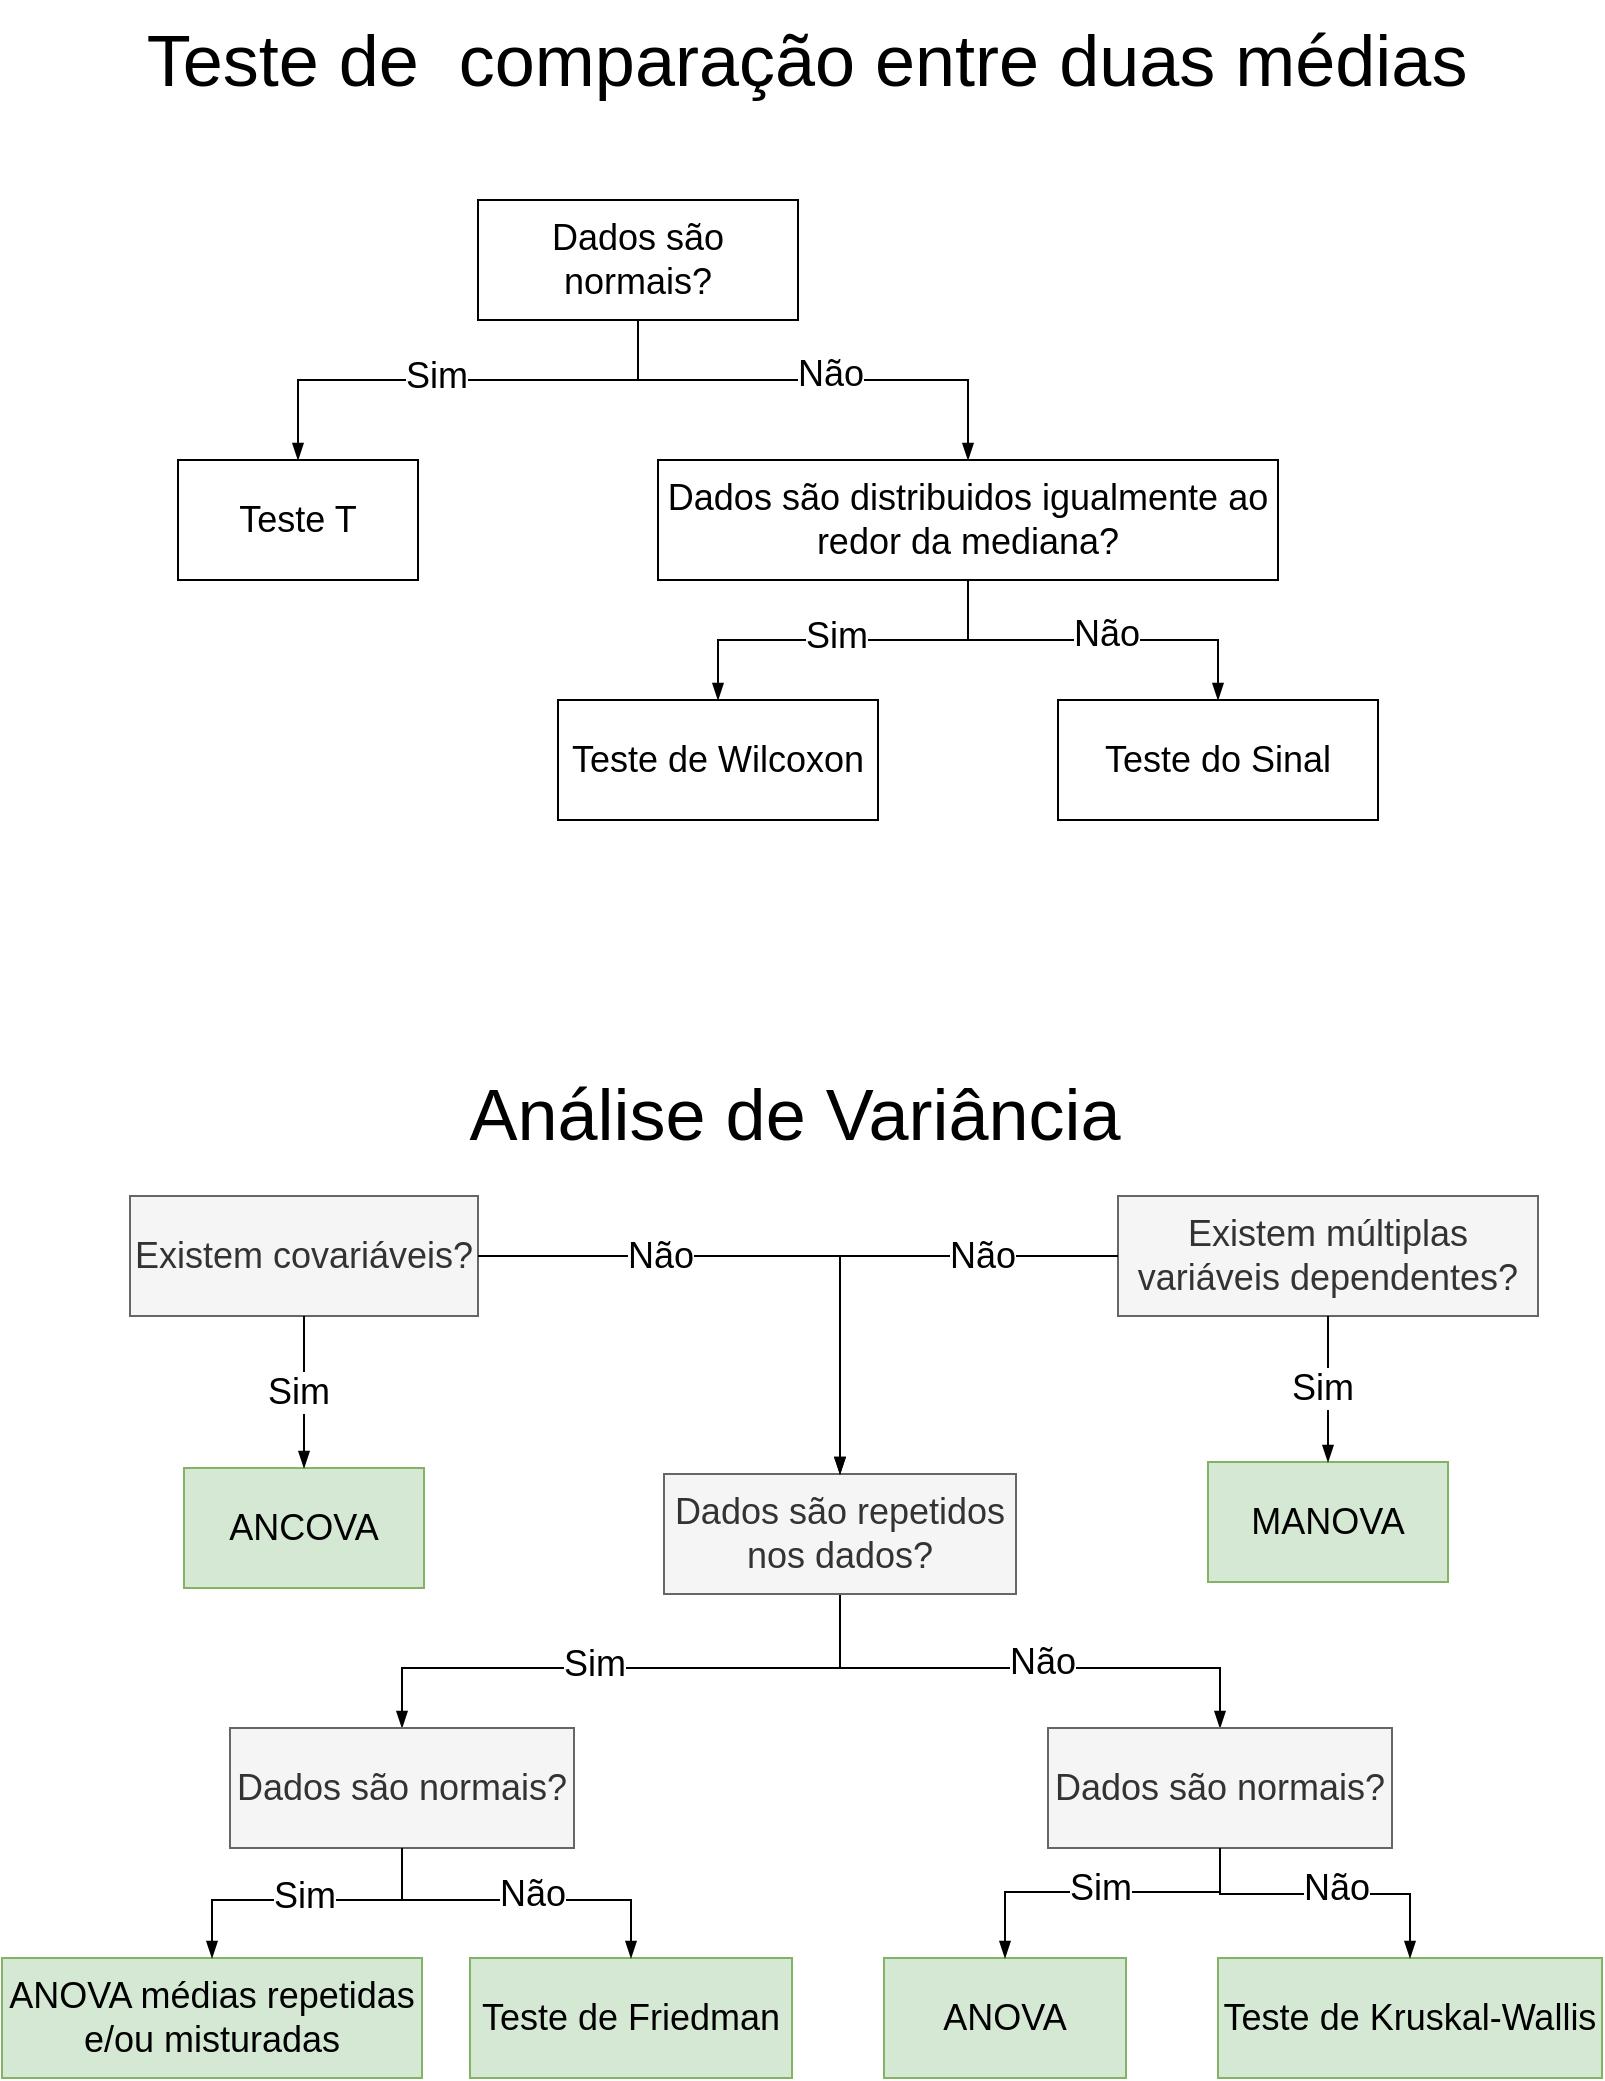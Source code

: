 <mxfile version="20.8.3" type="github">
  <diagram id="prtHgNgQTEPvFCAcTncT" name="Page-1">
    <mxGraphModel dx="1050" dy="541" grid="0" gridSize="10" guides="1" tooltips="1" connect="1" arrows="1" fold="1" page="1" pageScale="1" pageWidth="827" pageHeight="1169" background="none" math="0" shadow="0">
      <root>
        <mxCell id="0" />
        <mxCell id="1" parent="0" />
        <mxCell id="VYv3G5AFzU2FL9dKy9Xi-21" value="" style="endArrow=blockThin;endFill=1;fontSize=11;edgeStyle=elbowEdgeStyle;elbow=vertical;rounded=0;exitX=0.5;exitY=1;exitDx=0;exitDy=0;entryX=0.5;entryY=0;entryDx=0;entryDy=0;" edge="1" parent="1" source="VYv3G5AFzU2FL9dKy9Xi-25" target="VYv3G5AFzU2FL9dKy9Xi-27">
          <mxGeometry relative="1" as="geometry">
            <mxPoint x="411" y="184" as="sourcePoint" />
            <mxPoint x="252" y="284" as="targetPoint" />
            <Array as="points">
              <mxPoint x="242" y="214" />
            </Array>
          </mxGeometry>
        </mxCell>
        <mxCell id="VYv3G5AFzU2FL9dKy9Xi-22" value="Sim" style="edgeLabel;html=1;align=center;verticalAlign=middle;resizable=0;points=[];fontSize=18;" vertex="1" connectable="0" parent="VYv3G5AFzU2FL9dKy9Xi-21">
          <mxGeometry x="0.251" y="-2" relative="1" as="geometry">
            <mxPoint x="19" as="offset" />
          </mxGeometry>
        </mxCell>
        <mxCell id="VYv3G5AFzU2FL9dKy9Xi-23" value="" style="endArrow=blockThin;endFill=1;fontSize=11;edgeStyle=elbowEdgeStyle;elbow=vertical;rounded=0;exitX=0.5;exitY=1;exitDx=0;exitDy=0;entryX=0.5;entryY=0;entryDx=0;entryDy=0;" edge="1" parent="1" source="VYv3G5AFzU2FL9dKy9Xi-25" target="VYv3G5AFzU2FL9dKy9Xi-28">
          <mxGeometry relative="1" as="geometry">
            <mxPoint x="411" y="184" as="sourcePoint" />
            <mxPoint x="506" y="284" as="targetPoint" />
            <Array as="points">
              <mxPoint x="402" y="214" />
            </Array>
          </mxGeometry>
        </mxCell>
        <mxCell id="VYv3G5AFzU2FL9dKy9Xi-24" value="Não" style="edgeLabel;html=1;align=center;verticalAlign=middle;resizable=0;points=[];fontSize=18;" vertex="1" connectable="0" parent="VYv3G5AFzU2FL9dKy9Xi-23">
          <mxGeometry x="0.072" y="3" relative="1" as="geometry">
            <mxPoint as="offset" />
          </mxGeometry>
        </mxCell>
        <mxCell id="VYv3G5AFzU2FL9dKy9Xi-25" value="&lt;font style=&quot;font-size: 18px;&quot;&gt;Dados são normais?&lt;/font&gt;" style="rounded=0;whiteSpace=wrap;html=1;" vertex="1" parent="1">
          <mxGeometry x="252" y="124" width="160" height="60" as="geometry" />
        </mxCell>
        <mxCell id="VYv3G5AFzU2FL9dKy9Xi-26" value="&lt;font style=&quot;font-size: 36px;&quot;&gt;Teste de&amp;nbsp; comparação entre duas médias&lt;/font&gt;" style="text;html=1;align=center;verticalAlign=middle;resizable=0;points=[];autosize=1;strokeColor=none;fillColor=none;" vertex="1" parent="1">
          <mxGeometry x="76" y="24" width="680" height="60" as="geometry" />
        </mxCell>
        <mxCell id="VYv3G5AFzU2FL9dKy9Xi-27" value="Teste T" style="rounded=0;whiteSpace=wrap;html=1;fontSize=18;" vertex="1" parent="1">
          <mxGeometry x="102" y="254" width="120" height="60" as="geometry" />
        </mxCell>
        <mxCell id="VYv3G5AFzU2FL9dKy9Xi-28" value="Dados são distribuidos igualmente&amp;nbsp;ao redor da mediana?&lt;span style=&quot;color: rgba(0, 0, 0, 0); font-family: monospace; font-size: 0px; text-align: start;&quot;&gt;%3CmxGraphModel%3E%3Croot%3E%3CmxCell%20id%3D%220%22%2F%3E%3CmxCell%20id%3D%221%22%20parent%3D%220%22%2F%3E%3CmxCell%20id%3D%222%22%20value%3D%22Teste%20T%22%20style%3D%22rounded%3D0%3BwhiteSpace%3Dwrap%3Bhtml%3D1%3BfontSize%3D18%3B%22%20vertex%3D%221%22%20parent%3D%221%22%3E%3CmxGeometry%20x%3D%22100%22%20y%3D%22525%22%20width%3D%22120%22%20height%3D%2260%22%20as%3D%22geometry%22%2F%3E%3C%2FmxCell%3E%3C%2Froot%3E%3C%2FmxGraphModel%3E&lt;/span&gt;" style="rounded=0;whiteSpace=wrap;html=1;fontSize=18;" vertex="1" parent="1">
          <mxGeometry x="342" y="254" width="310" height="60" as="geometry" />
        </mxCell>
        <mxCell id="VYv3G5AFzU2FL9dKy9Xi-29" value="" style="endArrow=blockThin;endFill=1;fontSize=11;edgeStyle=elbowEdgeStyle;elbow=vertical;rounded=0;entryX=0.5;entryY=0;entryDx=0;entryDy=0;exitX=0.5;exitY=1;exitDx=0;exitDy=0;" edge="1" parent="1" source="VYv3G5AFzU2FL9dKy9Xi-28" target="VYv3G5AFzU2FL9dKy9Xi-33">
          <mxGeometry relative="1" as="geometry">
            <mxPoint x="442" y="384" as="sourcePoint" />
            <mxPoint x="352" y="449" as="targetPoint" />
            <Array as="points">
              <mxPoint x="482" y="344" />
              <mxPoint x="462" y="384" />
              <mxPoint x="502" y="394" />
              <mxPoint x="482" y="414" />
              <mxPoint x="442" y="434" />
            </Array>
          </mxGeometry>
        </mxCell>
        <mxCell id="VYv3G5AFzU2FL9dKy9Xi-30" value="Sim" style="edgeLabel;html=1;align=center;verticalAlign=middle;resizable=0;points=[];fontSize=18;" vertex="1" connectable="0" parent="VYv3G5AFzU2FL9dKy9Xi-29">
          <mxGeometry x="0.251" y="-2" relative="1" as="geometry">
            <mxPoint x="19" as="offset" />
          </mxGeometry>
        </mxCell>
        <mxCell id="VYv3G5AFzU2FL9dKy9Xi-31" value="" style="endArrow=blockThin;endFill=1;fontSize=11;edgeStyle=elbowEdgeStyle;elbow=vertical;rounded=0;entryX=0.5;entryY=0;entryDx=0;entryDy=0;exitX=0.5;exitY=1;exitDx=0;exitDy=0;" edge="1" parent="1" source="VYv3G5AFzU2FL9dKy9Xi-28" target="VYv3G5AFzU2FL9dKy9Xi-34">
          <mxGeometry relative="1" as="geometry">
            <mxPoint x="782" y="354" as="sourcePoint" />
            <mxPoint x="632" y="384" as="targetPoint" />
            <Array as="points">
              <mxPoint x="582" y="344" />
            </Array>
          </mxGeometry>
        </mxCell>
        <mxCell id="VYv3G5AFzU2FL9dKy9Xi-32" value="Não" style="edgeLabel;html=1;align=center;verticalAlign=middle;resizable=0;points=[];fontSize=18;" vertex="1" connectable="0" parent="VYv3G5AFzU2FL9dKy9Xi-31">
          <mxGeometry x="0.072" y="3" relative="1" as="geometry">
            <mxPoint as="offset" />
          </mxGeometry>
        </mxCell>
        <mxCell id="VYv3G5AFzU2FL9dKy9Xi-33" value="Teste de Wilcoxon" style="rounded=0;whiteSpace=wrap;html=1;fontSize=18;" vertex="1" parent="1">
          <mxGeometry x="292" y="374" width="160" height="60" as="geometry" />
        </mxCell>
        <mxCell id="VYv3G5AFzU2FL9dKy9Xi-34" value="Teste do Sinal" style="rounded=0;whiteSpace=wrap;html=1;fontSize=18;" vertex="1" parent="1">
          <mxGeometry x="542" y="374" width="160" height="60" as="geometry" />
        </mxCell>
        <mxCell id="VYv3G5AFzU2FL9dKy9Xi-35" value="" style="endArrow=blockThin;endFill=1;fontSize=11;edgeStyle=elbowEdgeStyle;elbow=vertical;rounded=0;exitX=0.5;exitY=1;exitDx=0;exitDy=0;entryX=0.5;entryY=0;entryDx=0;entryDy=0;" edge="1" parent="1" source="VYv3G5AFzU2FL9dKy9Xi-39" target="VYv3G5AFzU2FL9dKy9Xi-41">
          <mxGeometry relative="1" as="geometry">
            <mxPoint x="423" y="828" as="sourcePoint" />
            <mxPoint x="264" y="928" as="targetPoint" />
            <Array as="points">
              <mxPoint x="254" y="858" />
            </Array>
          </mxGeometry>
        </mxCell>
        <mxCell id="VYv3G5AFzU2FL9dKy9Xi-36" value="Sim" style="edgeLabel;html=1;align=center;verticalAlign=middle;resizable=0;points=[];fontSize=18;" vertex="1" connectable="0" parent="VYv3G5AFzU2FL9dKy9Xi-35">
          <mxGeometry x="0.251" y="-2" relative="1" as="geometry">
            <mxPoint x="19" as="offset" />
          </mxGeometry>
        </mxCell>
        <mxCell id="VYv3G5AFzU2FL9dKy9Xi-37" value="" style="endArrow=blockThin;endFill=1;fontSize=11;edgeStyle=elbowEdgeStyle;elbow=vertical;rounded=0;exitX=0.5;exitY=1;exitDx=0;exitDy=0;entryX=0.5;entryY=0;entryDx=0;entryDy=0;" edge="1" parent="1" source="VYv3G5AFzU2FL9dKy9Xi-39" target="VYv3G5AFzU2FL9dKy9Xi-49">
          <mxGeometry relative="1" as="geometry">
            <mxPoint x="423" y="828" as="sourcePoint" />
            <mxPoint x="602" y="892" as="targetPoint" />
            <Array as="points">
              <mxPoint x="414" y="858" />
            </Array>
          </mxGeometry>
        </mxCell>
        <mxCell id="VYv3G5AFzU2FL9dKy9Xi-38" value="Não" style="edgeLabel;html=1;align=center;verticalAlign=middle;resizable=0;points=[];fontSize=18;" vertex="1" connectable="0" parent="VYv3G5AFzU2FL9dKy9Xi-37">
          <mxGeometry x="0.072" y="3" relative="1" as="geometry">
            <mxPoint as="offset" />
          </mxGeometry>
        </mxCell>
        <mxCell id="VYv3G5AFzU2FL9dKy9Xi-39" value="&lt;font style=&quot;font-size: 18px;&quot;&gt;Dados são repetidos nos dados?&lt;/font&gt;" style="rounded=0;whiteSpace=wrap;html=1;fillColor=#f5f5f5;strokeColor=#666666;fontColor=#333333;" vertex="1" parent="1">
          <mxGeometry x="345" y="761" width="176" height="60" as="geometry" />
        </mxCell>
        <mxCell id="VYv3G5AFzU2FL9dKy9Xi-40" value="&lt;span style=&quot;font-size: 36px;&quot;&gt;Análise de Variância&lt;br&gt;&lt;/span&gt;" style="text;html=1;align=center;verticalAlign=middle;resizable=0;points=[];autosize=1;strokeColor=none;fillColor=none;" vertex="1" parent="1">
          <mxGeometry x="237.5" y="553" width="344" height="55" as="geometry" />
        </mxCell>
        <mxCell id="VYv3G5AFzU2FL9dKy9Xi-41" value="Dados são normais?" style="rounded=0;whiteSpace=wrap;html=1;fontSize=18;fillColor=#f5f5f5;strokeColor=#666666;fontColor=#333333;" vertex="1" parent="1">
          <mxGeometry x="128" y="888" width="172" height="60" as="geometry" />
        </mxCell>
        <mxCell id="VYv3G5AFzU2FL9dKy9Xi-49" value="Dados são normais?" style="rounded=0;whiteSpace=wrap;html=1;fontSize=18;fillColor=#f5f5f5;strokeColor=#666666;fontColor=#333333;" vertex="1" parent="1">
          <mxGeometry x="537" y="888" width="172" height="60" as="geometry" />
        </mxCell>
        <mxCell id="VYv3G5AFzU2FL9dKy9Xi-50" value="ANOVA médias repetidas e/ou misturadas" style="rounded=0;whiteSpace=wrap;html=1;fontSize=18;fillColor=#d5e8d4;strokeColor=#82b366;" vertex="1" parent="1">
          <mxGeometry x="14" y="1003" width="210" height="60" as="geometry" />
        </mxCell>
        <mxCell id="VYv3G5AFzU2FL9dKy9Xi-52" value="" style="endArrow=blockThin;endFill=1;fontSize=11;edgeStyle=elbowEdgeStyle;elbow=vertical;rounded=0;exitX=0.5;exitY=1;exitDx=0;exitDy=0;entryX=0.5;entryY=0;entryDx=0;entryDy=0;" edge="1" parent="1" source="VYv3G5AFzU2FL9dKy9Xi-41" target="VYv3G5AFzU2FL9dKy9Xi-50">
          <mxGeometry relative="1" as="geometry">
            <mxPoint x="409" y="952" as="sourcePoint" />
            <mxPoint x="235" y="1019" as="targetPoint" />
            <Array as="points">
              <mxPoint x="161" y="974" />
            </Array>
          </mxGeometry>
        </mxCell>
        <mxCell id="VYv3G5AFzU2FL9dKy9Xi-53" value="Sim" style="edgeLabel;html=1;align=center;verticalAlign=middle;resizable=0;points=[];fontSize=18;" vertex="1" connectable="0" parent="VYv3G5AFzU2FL9dKy9Xi-52">
          <mxGeometry x="0.251" y="-2" relative="1" as="geometry">
            <mxPoint x="19" as="offset" />
          </mxGeometry>
        </mxCell>
        <mxCell id="VYv3G5AFzU2FL9dKy9Xi-55" value="Teste de&amp;nbsp;Friedman" style="rounded=0;whiteSpace=wrap;html=1;fontSize=18;fillColor=#d5e8d4;strokeColor=#82b366;" vertex="1" parent="1">
          <mxGeometry x="248" y="1003" width="161" height="60" as="geometry" />
        </mxCell>
        <mxCell id="VYv3G5AFzU2FL9dKy9Xi-60" value="" style="endArrow=blockThin;endFill=1;fontSize=11;edgeStyle=elbowEdgeStyle;elbow=vertical;rounded=0;exitX=0.5;exitY=1;exitDx=0;exitDy=0;entryX=0.5;entryY=0;entryDx=0;entryDy=0;" edge="1" parent="1" source="VYv3G5AFzU2FL9dKy9Xi-41" target="VYv3G5AFzU2FL9dKy9Xi-55">
          <mxGeometry relative="1" as="geometry">
            <mxPoint x="419" y="831" as="sourcePoint" />
            <mxPoint x="608" y="898" as="targetPoint" />
            <Array as="points">
              <mxPoint x="199" y="974" />
            </Array>
          </mxGeometry>
        </mxCell>
        <mxCell id="VYv3G5AFzU2FL9dKy9Xi-61" value="Não" style="edgeLabel;html=1;align=center;verticalAlign=middle;resizable=0;points=[];fontSize=18;" vertex="1" connectable="0" parent="VYv3G5AFzU2FL9dKy9Xi-60">
          <mxGeometry x="0.072" y="3" relative="1" as="geometry">
            <mxPoint as="offset" />
          </mxGeometry>
        </mxCell>
        <mxCell id="VYv3G5AFzU2FL9dKy9Xi-62" value="ANOVA" style="rounded=0;whiteSpace=wrap;html=1;fontSize=18;fillColor=#d5e8d4;strokeColor=#82b366;" vertex="1" parent="1">
          <mxGeometry x="455" y="1003" width="121" height="60" as="geometry" />
        </mxCell>
        <mxCell id="VYv3G5AFzU2FL9dKy9Xi-63" value="" style="endArrow=blockThin;endFill=1;fontSize=11;edgeStyle=elbowEdgeStyle;elbow=vertical;rounded=0;entryX=0.5;entryY=0;entryDx=0;entryDy=0;exitX=0.5;exitY=1;exitDx=0;exitDy=0;" edge="1" parent="1" target="VYv3G5AFzU2FL9dKy9Xi-62" source="VYv3G5AFzU2FL9dKy9Xi-49">
          <mxGeometry relative="1" as="geometry">
            <mxPoint x="624" y="961" as="sourcePoint" />
            <mxPoint x="624" y="1074" as="targetPoint" />
            <Array as="points">
              <mxPoint x="567" y="970" />
            </Array>
          </mxGeometry>
        </mxCell>
        <mxCell id="VYv3G5AFzU2FL9dKy9Xi-64" value="Sim" style="edgeLabel;html=1;align=center;verticalAlign=middle;resizable=0;points=[];fontSize=18;" vertex="1" connectable="0" parent="VYv3G5AFzU2FL9dKy9Xi-63">
          <mxGeometry x="0.251" y="-2" relative="1" as="geometry">
            <mxPoint x="19" as="offset" />
          </mxGeometry>
        </mxCell>
        <mxCell id="VYv3G5AFzU2FL9dKy9Xi-65" value="Teste de Kruskal-Wallis" style="rounded=0;whiteSpace=wrap;html=1;fontSize=18;fillColor=#d5e8d4;strokeColor=#82b366;" vertex="1" parent="1">
          <mxGeometry x="622" y="1003" width="192" height="60" as="geometry" />
        </mxCell>
        <mxCell id="VYv3G5AFzU2FL9dKy9Xi-66" value="" style="endArrow=blockThin;endFill=1;fontSize=11;edgeStyle=elbowEdgeStyle;elbow=vertical;rounded=0;exitX=0.5;exitY=1;exitDx=0;exitDy=0;entryX=0.5;entryY=0;entryDx=0;entryDy=0;" edge="1" parent="1" target="VYv3G5AFzU2FL9dKy9Xi-65" source="VYv3G5AFzU2FL9dKy9Xi-49">
          <mxGeometry relative="1" as="geometry">
            <mxPoint x="603" y="1003" as="sourcePoint" />
            <mxPoint x="997" y="953" as="targetPoint" />
            <Array as="points">
              <mxPoint x="678" y="971" />
              <mxPoint x="588" y="1029" />
            </Array>
          </mxGeometry>
        </mxCell>
        <mxCell id="VYv3G5AFzU2FL9dKy9Xi-67" value="Não" style="edgeLabel;html=1;align=center;verticalAlign=middle;resizable=0;points=[];fontSize=18;" vertex="1" connectable="0" parent="VYv3G5AFzU2FL9dKy9Xi-66">
          <mxGeometry x="0.072" y="3" relative="1" as="geometry">
            <mxPoint as="offset" />
          </mxGeometry>
        </mxCell>
        <mxCell id="VYv3G5AFzU2FL9dKy9Xi-68" value="Existem covariáveis?" style="rounded=0;whiteSpace=wrap;html=1;fontSize=18;fillColor=#f5f5f5;strokeColor=#666666;fontColor=#333333;" vertex="1" parent="1">
          <mxGeometry x="78" y="622" width="174" height="60" as="geometry" />
        </mxCell>
        <mxCell id="VYv3G5AFzU2FL9dKy9Xi-69" value="Existem múltiplas variáveis dependentes?" style="rounded=0;whiteSpace=wrap;html=1;fontSize=18;fillColor=#f5f5f5;strokeColor=#666666;fontColor=#333333;" vertex="1" parent="1">
          <mxGeometry x="572" y="622" width="210" height="60" as="geometry" />
        </mxCell>
        <mxCell id="VYv3G5AFzU2FL9dKy9Xi-70" value="ANCOVA" style="rounded=0;whiteSpace=wrap;html=1;fontSize=18;fillColor=#d5e8d4;strokeColor=#82b366;" vertex="1" parent="1">
          <mxGeometry x="105" y="758" width="120" height="60" as="geometry" />
        </mxCell>
        <mxCell id="VYv3G5AFzU2FL9dKy9Xi-73" value="MANOVA" style="rounded=0;whiteSpace=wrap;html=1;fontSize=18;fillColor=#d5e8d4;strokeColor=#82b366;" vertex="1" parent="1">
          <mxGeometry x="617" y="755" width="120" height="60" as="geometry" />
        </mxCell>
        <mxCell id="VYv3G5AFzU2FL9dKy9Xi-76" value="" style="endArrow=blockThin;endFill=1;fontSize=11;edgeStyle=elbowEdgeStyle;elbow=vertical;rounded=0;exitX=0.5;exitY=1;exitDx=0;exitDy=0;entryX=0.5;entryY=0;entryDx=0;entryDy=0;" edge="1" parent="1" source="VYv3G5AFzU2FL9dKy9Xi-68" target="VYv3G5AFzU2FL9dKy9Xi-70">
          <mxGeometry relative="1" as="geometry">
            <mxPoint x="407" y="682" as="sourcePoint" />
            <mxPoint x="188" y="749" as="targetPoint" />
            <Array as="points">
              <mxPoint x="228" y="719" />
            </Array>
          </mxGeometry>
        </mxCell>
        <mxCell id="VYv3G5AFzU2FL9dKy9Xi-77" value="Sim" style="edgeLabel;html=1;align=center;verticalAlign=middle;resizable=0;points=[];fontSize=18;" vertex="1" connectable="0" parent="VYv3G5AFzU2FL9dKy9Xi-76">
          <mxGeometry x="0.251" y="-2" relative="1" as="geometry">
            <mxPoint x="-1" y="-10" as="offset" />
          </mxGeometry>
        </mxCell>
        <mxCell id="VYv3G5AFzU2FL9dKy9Xi-78" value="" style="endArrow=blockThin;endFill=1;fontSize=11;edgeStyle=elbowEdgeStyle;elbow=vertical;rounded=0;entryX=0.5;entryY=0;entryDx=0;entryDy=0;exitX=0.5;exitY=1;exitDx=0;exitDy=0;exitPerimeter=0;" edge="1" parent="1" source="VYv3G5AFzU2FL9dKy9Xi-69" target="VYv3G5AFzU2FL9dKy9Xi-73">
          <mxGeometry relative="1" as="geometry">
            <mxPoint x="677" y="689" as="sourcePoint" />
            <mxPoint x="555" y="765" as="targetPoint" />
            <Array as="points">
              <mxPoint x="618" y="726" />
            </Array>
          </mxGeometry>
        </mxCell>
        <mxCell id="VYv3G5AFzU2FL9dKy9Xi-79" value="Sim" style="edgeLabel;html=1;align=center;verticalAlign=middle;resizable=0;points=[];fontSize=18;" vertex="1" connectable="0" parent="VYv3G5AFzU2FL9dKy9Xi-78">
          <mxGeometry x="0.251" y="-2" relative="1" as="geometry">
            <mxPoint x="-1" y="-10" as="offset" />
          </mxGeometry>
        </mxCell>
        <mxCell id="VYv3G5AFzU2FL9dKy9Xi-81" value="" style="endArrow=blockThin;endFill=1;fontSize=11;edgeStyle=elbowEdgeStyle;elbow=vertical;rounded=0;exitX=1;exitY=0.5;exitDx=0;exitDy=0;entryX=0.5;entryY=0;entryDx=0;entryDy=0;" edge="1" parent="1" source="VYv3G5AFzU2FL9dKy9Xi-68" target="VYv3G5AFzU2FL9dKy9Xi-39">
          <mxGeometry relative="1" as="geometry">
            <mxPoint x="443" y="831" as="sourcePoint" />
            <mxPoint x="633" y="898" as="targetPoint" />
            <Array as="points">
              <mxPoint x="366" y="652" />
              <mxPoint x="424" y="868" />
            </Array>
          </mxGeometry>
        </mxCell>
        <mxCell id="VYv3G5AFzU2FL9dKy9Xi-82" value="Não" style="edgeLabel;html=1;align=center;verticalAlign=middle;resizable=0;points=[];fontSize=18;" vertex="1" connectable="0" parent="VYv3G5AFzU2FL9dKy9Xi-81">
          <mxGeometry x="0.072" y="3" relative="1" as="geometry">
            <mxPoint x="-65" y="3" as="offset" />
          </mxGeometry>
        </mxCell>
        <mxCell id="VYv3G5AFzU2FL9dKy9Xi-83" value="" style="endArrow=blockThin;endFill=1;fontSize=11;edgeStyle=elbowEdgeStyle;elbow=vertical;rounded=0;exitX=0;exitY=0.5;exitDx=0;exitDy=0;entryX=0.5;entryY=0;entryDx=0;entryDy=0;" edge="1" parent="1" source="VYv3G5AFzU2FL9dKy9Xi-69" target="VYv3G5AFzU2FL9dKy9Xi-39">
          <mxGeometry relative="1" as="geometry">
            <mxPoint x="262" y="662" as="sourcePoint" />
            <mxPoint x="443" y="771" as="targetPoint" />
            <Array as="points">
              <mxPoint x="514" y="652" />
              <mxPoint x="376" y="662" />
              <mxPoint x="434" y="878" />
            </Array>
          </mxGeometry>
        </mxCell>
        <mxCell id="VYv3G5AFzU2FL9dKy9Xi-84" value="Não" style="edgeLabel;html=1;align=center;verticalAlign=middle;resizable=0;points=[];fontSize=18;" vertex="1" connectable="0" parent="VYv3G5AFzU2FL9dKy9Xi-83">
          <mxGeometry x="0.072" y="3" relative="1" as="geometry">
            <mxPoint x="65" y="-3" as="offset" />
          </mxGeometry>
        </mxCell>
      </root>
    </mxGraphModel>
  </diagram>
</mxfile>
